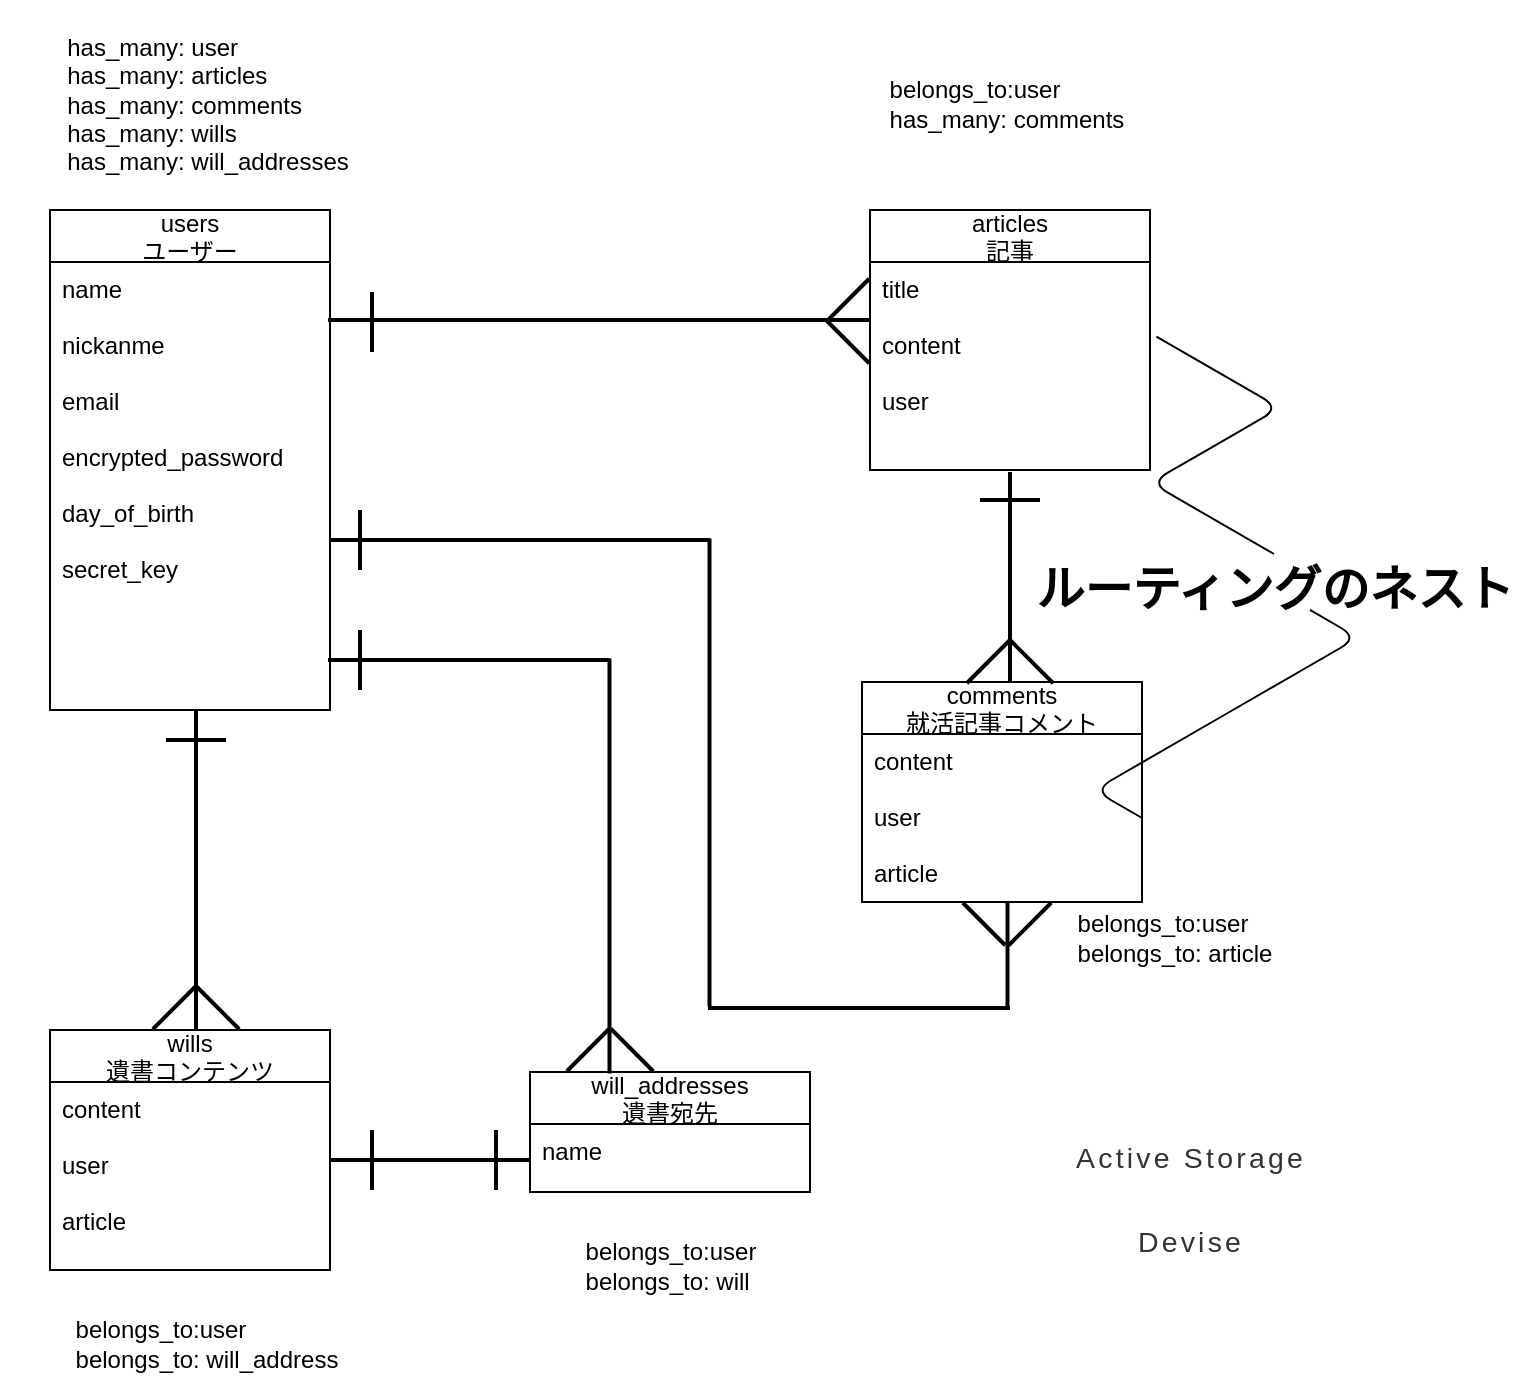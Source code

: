 <mxfile>
    <diagram id="p4G7GyhmdaZ9alzyhCs6" name="ページ1">
        <mxGraphModel dx="932" dy="1108" grid="1" gridSize="10" guides="1" tooltips="1" connect="1" arrows="1" fold="1" page="1" pageScale="1" pageWidth="827" pageHeight="1169" math="0" shadow="0">
            <root>
                <mxCell id="0"/>
                <mxCell id="1" parent="0"/>
                <mxCell id="25" value="users&#10;ユーザー" style="swimlane;fontStyle=0;childLayout=stackLayout;horizontal=1;startSize=26;fillColor=none;horizontalStack=0;resizeParent=1;resizeParentMax=0;resizeLast=0;collapsible=1;marginBottom=0;" parent="1" vertex="1">
                    <mxGeometry x="80" y="220" width="140" height="250" as="geometry"/>
                </mxCell>
                <mxCell id="28" value="name&#10;&#10;nickanme&#10;&#10;email&#10;&#10;encrypted_password&#10;&#10;day_of_birth&#10;&#10;secret_key&#10;&#10;" style="text;strokeColor=none;fillColor=none;align=left;verticalAlign=top;spacingLeft=4;spacingRight=4;overflow=hidden;rotatable=0;points=[[0,0.5],[1,0.5]];portConstraint=eastwest;" parent="25" vertex="1">
                    <mxGeometry y="26" width="140" height="224" as="geometry"/>
                </mxCell>
                <mxCell id="29" value="articles&#10;記事" style="swimlane;fontStyle=0;childLayout=stackLayout;horizontal=1;startSize=26;fillColor=none;horizontalStack=0;resizeParent=1;resizeParentMax=0;resizeLast=0;collapsible=1;marginBottom=0;" parent="1" vertex="1">
                    <mxGeometry x="490" y="220" width="140" height="130" as="geometry"/>
                </mxCell>
                <mxCell id="31" value="title&#10;&#10;content&#10;&#10;user" style="text;strokeColor=none;fillColor=none;align=left;verticalAlign=top;spacingLeft=4;spacingRight=4;overflow=hidden;rotatable=0;points=[[0,0.5],[1,0.5]];portConstraint=eastwest;" parent="29" vertex="1">
                    <mxGeometry y="26" width="140" height="104" as="geometry"/>
                </mxCell>
                <mxCell id="32" value="will_addresses&#10;遺書宛先" style="swimlane;fontStyle=0;childLayout=stackLayout;horizontal=1;startSize=26;fillColor=none;horizontalStack=0;resizeParent=1;resizeParentMax=0;resizeLast=0;collapsible=1;marginBottom=0;" parent="1" vertex="1">
                    <mxGeometry x="320" y="651" width="140" height="60" as="geometry"/>
                </mxCell>
                <mxCell id="34" value="name&#10;" style="text;strokeColor=none;fillColor=none;align=left;verticalAlign=top;spacingLeft=4;spacingRight=4;overflow=hidden;rotatable=0;points=[[0,0.5],[1,0.5]];portConstraint=eastwest;" parent="32" vertex="1">
                    <mxGeometry y="26" width="140" height="34" as="geometry"/>
                </mxCell>
                <mxCell id="35" value="wills&#10;遺書コンテンツ" style="swimlane;fontStyle=0;childLayout=stackLayout;horizontal=1;startSize=26;fillColor=none;horizontalStack=0;resizeParent=1;resizeParentMax=0;resizeLast=0;collapsible=1;marginBottom=0;" parent="1" vertex="1">
                    <mxGeometry x="80" y="630" width="140" height="120" as="geometry"/>
                </mxCell>
                <mxCell id="37" value="content&#10;&#10;user&#10;&#10;article" style="text;strokeColor=none;fillColor=none;align=left;verticalAlign=top;spacingLeft=4;spacingRight=4;overflow=hidden;rotatable=0;points=[[0,0.5],[1,0.5]];portConstraint=eastwest;" parent="35" vertex="1">
                    <mxGeometry y="26" width="140" height="94" as="geometry"/>
                </mxCell>
                <mxCell id="38" value="comments&#10;就活記事コメント" style="swimlane;fontStyle=0;childLayout=stackLayout;horizontal=1;startSize=26;fillColor=none;horizontalStack=0;resizeParent=1;resizeParentMax=0;resizeLast=0;collapsible=1;marginBottom=0;" parent="1" vertex="1">
                    <mxGeometry x="486" y="456" width="140" height="110" as="geometry"/>
                </mxCell>
                <mxCell id="39" value="content&#10;&#10;user&#10;&#10;article" style="text;strokeColor=none;fillColor=none;align=left;verticalAlign=top;spacingLeft=4;spacingRight=4;overflow=hidden;rotatable=0;points=[[0,0.5],[1,0.5]];portConstraint=eastwest;" parent="38" vertex="1">
                    <mxGeometry y="26" width="140" height="84" as="geometry"/>
                </mxCell>
                <mxCell id="43" value="" style="line;strokeWidth=2;html=1;" parent="1" vertex="1">
                    <mxGeometry x="219" y="270" width="271" height="10" as="geometry"/>
                </mxCell>
                <mxCell id="47" value="" style="line;strokeWidth=2;html=1;rotation=45;" parent="1" vertex="1">
                    <mxGeometry x="464" y="281" width="30" height="10" as="geometry"/>
                </mxCell>
                <mxCell id="48" value="" style="line;strokeWidth=2;html=1;rotation=-45;" parent="1" vertex="1">
                    <mxGeometry x="464" y="260" width="30" height="10" as="geometry"/>
                </mxCell>
                <mxCell id="49" value="" style="line;strokeWidth=2;html=1;rotation=90;" parent="1" vertex="1">
                    <mxGeometry x="226" y="271" width="30" height="10" as="geometry"/>
                </mxCell>
                <mxCell id="50" value="" style="line;strokeWidth=2;html=1;rotation=-90;" parent="1" vertex="1">
                    <mxGeometry x="72.5" y="545" width="161" height="10" as="geometry"/>
                </mxCell>
                <mxCell id="51" value="" style="line;strokeWidth=2;html=1;rotation=0;" parent="1" vertex="1">
                    <mxGeometry x="138" y="480" width="30" height="10" as="geometry"/>
                </mxCell>
                <mxCell id="52" value="" style="line;strokeWidth=2;html=1;rotation=45;" parent="1" vertex="1">
                    <mxGeometry x="149" y="614" width="30" height="10" as="geometry"/>
                </mxCell>
                <mxCell id="53" value="" style="line;strokeWidth=2;html=1;rotation=-225;" parent="1" vertex="1">
                    <mxGeometry x="127" y="614" width="30" height="10" as="geometry"/>
                </mxCell>
                <mxCell id="54" value="" style="line;strokeWidth=2;html=1;rotation=90;" parent="1" vertex="1">
                    <mxGeometry x="226" y="690" width="30" height="10" as="geometry"/>
                </mxCell>
                <mxCell id="55" value="" style="line;strokeWidth=2;html=1;rotation=90;" parent="1" vertex="1">
                    <mxGeometry x="220" y="440" width="30" height="10" as="geometry"/>
                </mxCell>
                <mxCell id="56" value="" style="line;strokeWidth=2;html=1;rotation=-180;" vertex="1" parent="1">
                    <mxGeometry x="220" y="690" width="100" height="10" as="geometry"/>
                </mxCell>
                <mxCell id="61" value="" style="line;strokeWidth=2;html=1;" vertex="1" parent="1">
                    <mxGeometry x="219" y="440" width="141" height="10" as="geometry"/>
                </mxCell>
                <mxCell id="62" value="" style="line;strokeWidth=2;html=1;rotation=90;" vertex="1" parent="1">
                    <mxGeometry x="256" y="544" width="207.5" height="8" as="geometry"/>
                </mxCell>
                <mxCell id="63" value="" style="line;strokeWidth=2;html=1;rotation=-45;" vertex="1" parent="1">
                    <mxGeometry x="334" y="635" width="30" height="10" as="geometry"/>
                </mxCell>
                <mxCell id="64" value="" style="line;strokeWidth=2;html=1;rotation=45;" vertex="1" parent="1">
                    <mxGeometry x="356" y="635" width="30" height="10" as="geometry"/>
                </mxCell>
                <mxCell id="65" value="" style="line;strokeWidth=2;html=1;rotation=90;" vertex="1" parent="1">
                    <mxGeometry x="507.5" y="398.5" width="105" height="10" as="geometry"/>
                </mxCell>
                <mxCell id="66" value="" style="line;strokeWidth=2;html=1;rotation=0;" vertex="1" parent="1">
                    <mxGeometry x="545" y="360" width="30" height="10" as="geometry"/>
                </mxCell>
                <mxCell id="67" value="" style="line;strokeWidth=2;html=1;rotation=45;" vertex="1" parent="1">
                    <mxGeometry x="556" y="441" width="30" height="10" as="geometry"/>
                </mxCell>
                <mxCell id="68" value="" style="line;strokeWidth=2;html=1;rotation=-45;" vertex="1" parent="1">
                    <mxGeometry x="534" y="441" width="30" height="10" as="geometry"/>
                </mxCell>
                <mxCell id="69" value="" style="line;strokeWidth=2;html=1;" vertex="1" parent="1">
                    <mxGeometry x="220" y="380" width="190" height="10" as="geometry"/>
                </mxCell>
                <mxCell id="70" value="" style="line;strokeWidth=2;html=1;rotation=90;" vertex="1" parent="1">
                    <mxGeometry x="292.75" y="497.25" width="234" height="8" as="geometry"/>
                </mxCell>
                <mxCell id="71" value="" style="line;strokeWidth=2;html=1;" vertex="1" parent="1">
                    <mxGeometry x="409" y="614" width="151" height="10" as="geometry"/>
                </mxCell>
                <mxCell id="72" value="" style="line;strokeWidth=2;html=1;rotation=90;" vertex="1" parent="1">
                    <mxGeometry x="532.5" y="588.5" width="52.5" height="8" as="geometry"/>
                </mxCell>
                <mxCell id="73" value="" style="line;strokeWidth=2;html=1;rotation=-45;" vertex="1" parent="1">
                    <mxGeometry x="555" y="572" width="30" height="10" as="geometry"/>
                </mxCell>
                <mxCell id="75" value="" style="line;strokeWidth=2;html=1;rotation=45;" vertex="1" parent="1">
                    <mxGeometry x="532" y="572" width="30" height="10" as="geometry"/>
                </mxCell>
                <mxCell id="76" value="" style="line;strokeWidth=2;html=1;rotation=90;" vertex="1" parent="1">
                    <mxGeometry x="220" y="380" width="30" height="10" as="geometry"/>
                </mxCell>
                <mxCell id="77" value="ルーティングのネスト" style="text;strokeColor=none;fillColor=none;html=1;fontSize=24;fontStyle=1;verticalAlign=middle;align=center;" vertex="1" parent="1">
                    <mxGeometry x="657" y="392" width="70" height="35" as="geometry"/>
                </mxCell>
                <mxCell id="81" value="" style="edgeStyle=isometricEdgeStyle;endArrow=none;html=1;elbow=vertical;entryX=1.023;entryY=0.359;entryDx=0;entryDy=0;entryPerimeter=0;exitX=0.5;exitY=0;exitDx=0;exitDy=0;" edge="1" parent="1" source="77" target="31">
                    <mxGeometry width="50" height="100" relative="1" as="geometry">
                        <mxPoint x="737.5" y="437" as="sourcePoint"/>
                        <mxPoint x="639.5" y="494.444" as="targetPoint"/>
                    </mxGeometry>
                </mxCell>
                <mxCell id="82" value="" style="edgeStyle=isometricEdgeStyle;endArrow=none;html=1;elbow=vertical;entryX=1.023;entryY=0.359;entryDx=0;entryDy=0;entryPerimeter=0;exitX=1;exitY=0.5;exitDx=0;exitDy=0;" edge="1" parent="1" source="39">
                    <mxGeometry width="50" height="100" relative="1" as="geometry">
                        <mxPoint x="640" y="490" as="sourcePoint"/>
                        <mxPoint x="710" y="419.996" as="targetPoint"/>
                    </mxGeometry>
                </mxCell>
                <mxCell id="83" value="" style="line;strokeWidth=2;html=1;rotation=90;" vertex="1" parent="1">
                    <mxGeometry x="288" y="690" width="30" height="10" as="geometry"/>
                </mxCell>
                <mxCell id="85" value="&lt;span style=&quot;color: rgb(51 , 51 , 51) ; font-family: , &amp;#34;system-ui&amp;#34; , &amp;#34;noto sans jp&amp;#34; , &amp;#34;hiragino sans&amp;#34; , &amp;#34;hiragino kaku gothic pron&amp;#34; , &amp;#34;segoe ui&amp;#34; , , &amp;#34;meiryo&amp;#34; , &amp;#34;ｍｓ ｐゴシック&amp;#34; , &amp;#34;ms pgothic&amp;#34; , sans-serif ; font-size: 14.24px ; font-weight: 400 ; letter-spacing: 1.6px ; text-align: left ; background-color: rgb(255 , 255 , 255)&quot;&gt;Active Storage&lt;/span&gt;" style="text;strokeColor=none;fillColor=none;html=1;fontSize=24;fontStyle=1;verticalAlign=middle;align=center;" vertex="1" parent="1">
                    <mxGeometry x="600" y="671" width="100" height="40" as="geometry"/>
                </mxCell>
                <mxCell id="87" value="&lt;div style=&quot;text-align: left&quot;&gt;&lt;font color=&quot;#333333&quot;&gt;&lt;span style=&quot;font-size: 14.24px ; font-weight: 400 ; letter-spacing: 1.6px ; background-color: rgb(255 , 255 , 255)&quot;&gt;Devise&lt;/span&gt;&lt;/font&gt;&lt;/div&gt;" style="text;strokeColor=none;fillColor=none;html=1;fontSize=24;fontStyle=1;verticalAlign=middle;align=center;" vertex="1" parent="1">
                    <mxGeometry x="600" y="711" width="100" height="43" as="geometry"/>
                </mxCell>
                <UserObject label="&lt;div style=&quot;text-align: left&quot;&gt;&lt;br&gt;&lt;/div&gt;&lt;div style=&quot;text-align: left&quot;&gt;&lt;span&gt;has_many: user&lt;/span&gt;&lt;/div&gt;&lt;div style=&quot;text-align: left&quot;&gt;&lt;span&gt;has_many: articles&lt;/span&gt;&lt;/div&gt;&lt;div style=&quot;text-align: left&quot;&gt;&lt;span&gt;has_many: comments&lt;/span&gt;&lt;/div&gt;&lt;div style=&quot;text-align: left&quot;&gt;&lt;span&gt;has_many: wills&lt;/span&gt;&lt;/div&gt;&lt;div style=&quot;text-align: left&quot;&gt;&lt;span&gt;has_many: will_addresses&lt;/span&gt;&lt;/div&gt;" placeholders="1" name="Variable" id="89">
                    <mxCell style="text;html=1;strokeColor=none;fillColor=none;align=center;verticalAlign=middle;whiteSpace=wrap;overflow=hidden;" vertex="1" parent="1">
                        <mxGeometry x="55.5" y="115" width="206" height="90" as="geometry"/>
                    </mxCell>
                </UserObject>
                <UserObject label="&lt;div style=&quot;text-align: left&quot;&gt;&lt;br&gt;&lt;/div&gt;&lt;div style=&quot;text-align: left&quot;&gt;&lt;span&gt;belongs_to:user&lt;/span&gt;&lt;/div&gt;&lt;div style=&quot;text-align: left&quot;&gt;&lt;span&gt;has_many: comments&lt;/span&gt;&lt;/div&gt;" placeholders="1" name="Variable" id="90">
                    <mxCell style="text;html=1;strokeColor=none;fillColor=none;align=center;verticalAlign=middle;whiteSpace=wrap;overflow=hidden;" vertex="1" parent="1">
                        <mxGeometry x="491.25" y="130" width="135" height="60" as="geometry"/>
                    </mxCell>
                </UserObject>
                <UserObject label="&lt;div style=&quot;text-align: left&quot;&gt;&lt;br&gt;&lt;/div&gt;&lt;div style=&quot;text-align: left&quot;&gt;&lt;span&gt;belongs_to:user&lt;/span&gt;&lt;/div&gt;&lt;div style=&quot;text-align: left&quot;&gt;&lt;span&gt;belongs_to: article&lt;/span&gt;&lt;/div&gt;" placeholders="1" name="Variable" id="91">
                    <mxCell style="text;html=1;strokeColor=none;fillColor=none;align=center;verticalAlign=middle;whiteSpace=wrap;overflow=hidden;" vertex="1" parent="1">
                        <mxGeometry x="575" y="547" width="135" height="60" as="geometry"/>
                    </mxCell>
                </UserObject>
                <UserObject label="&lt;div style=&quot;text-align: left&quot;&gt;&lt;br&gt;&lt;/div&gt;&lt;div style=&quot;text-align: left&quot;&gt;&lt;span&gt;belongs_to:user&lt;/span&gt;&lt;/div&gt;&lt;div style=&quot;text-align: left&quot;&gt;&lt;span&gt;belongs_to: will&lt;/span&gt;&lt;/div&gt;" placeholders="1" name="Variable" id="92">
                    <mxCell style="text;html=1;strokeColor=none;fillColor=none;align=center;verticalAlign=middle;whiteSpace=wrap;overflow=hidden;" vertex="1" parent="1">
                        <mxGeometry x="322.5" y="711" width="135" height="60" as="geometry"/>
                    </mxCell>
                </UserObject>
                <UserObject label="&lt;div style=&quot;text-align: left&quot;&gt;&lt;br&gt;&lt;/div&gt;&lt;div style=&quot;text-align: left&quot;&gt;&lt;span&gt;belongs_to:user&lt;/span&gt;&lt;/div&gt;&lt;div style=&quot;text-align: left&quot;&gt;&lt;span&gt;belongs_to: will_address&lt;/span&gt;&lt;/div&gt;" placeholders="1" name="Variable" id="93">
                    <mxCell style="text;html=1;strokeColor=none;fillColor=none;align=center;verticalAlign=middle;whiteSpace=wrap;overflow=hidden;" vertex="1" parent="1">
                        <mxGeometry x="91" y="750" width="135" height="60" as="geometry"/>
                    </mxCell>
                </UserObject>
            </root>
        </mxGraphModel>
    </diagram>
</mxfile>